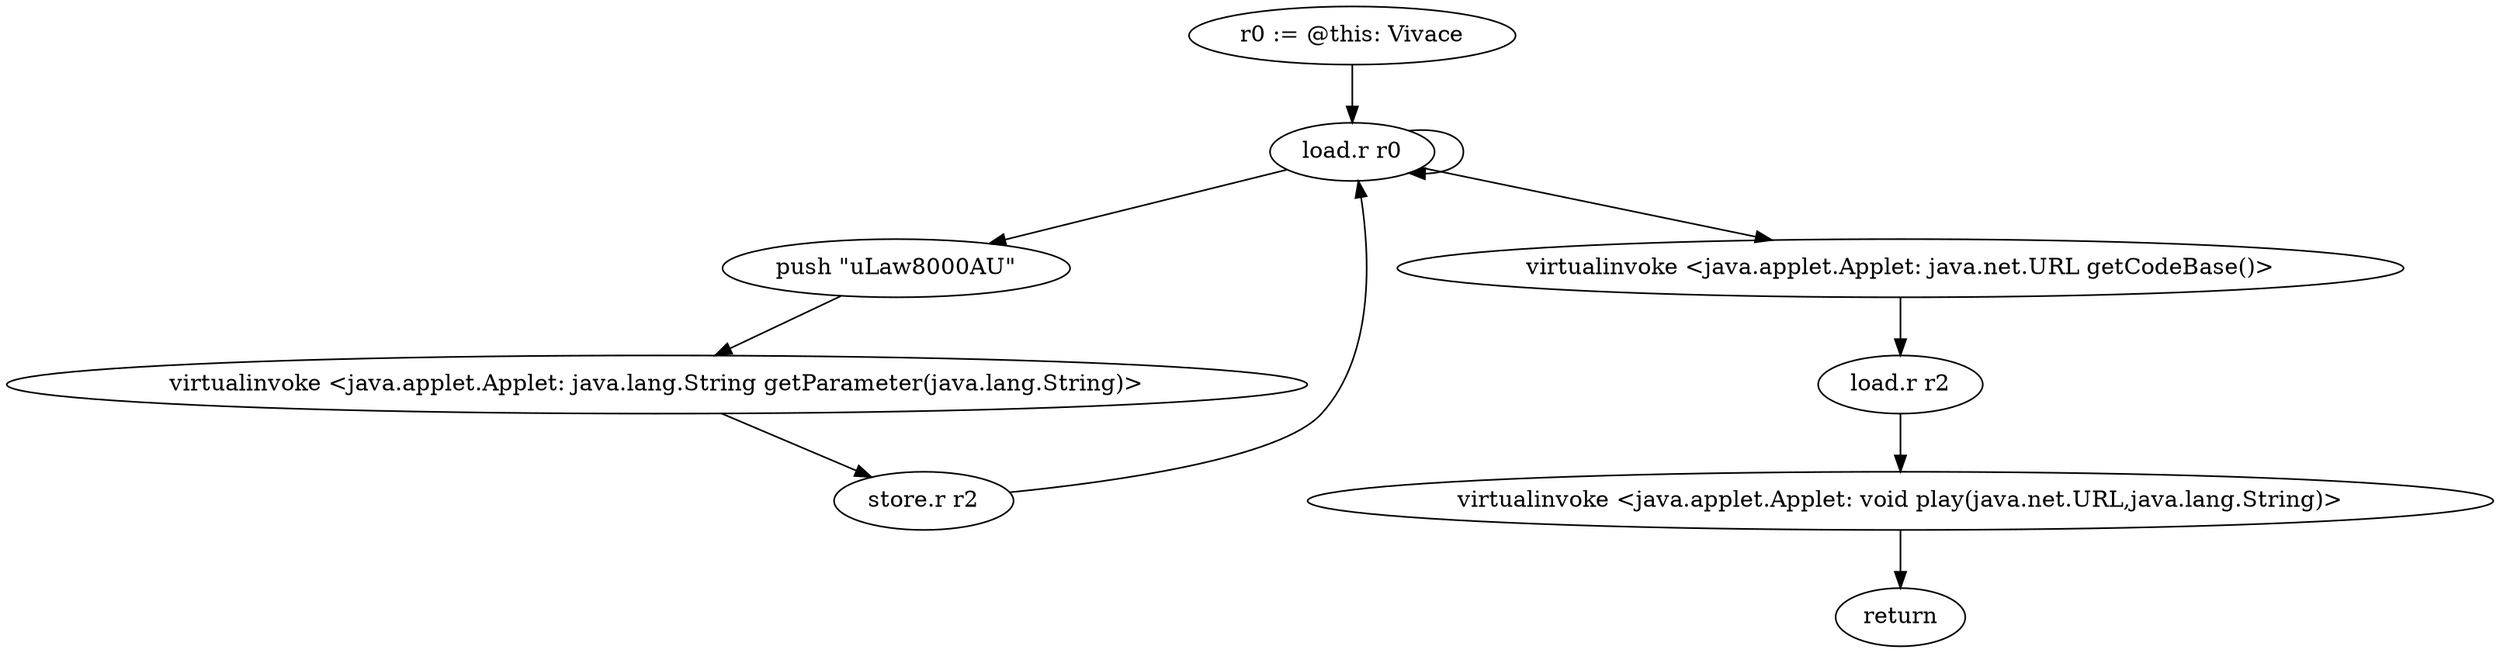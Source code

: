 digraph "" {
    "r0 := @this: Vivace"
    "load.r r0"
    "r0 := @this: Vivace"->"load.r r0";
    "load.r r0"->"load.r r0";
    "push \"uLaw8000AU\""
    "load.r r0"->"push \"uLaw8000AU\"";
    "virtualinvoke <java.applet.Applet: java.lang.String getParameter(java.lang.String)>"
    "push \"uLaw8000AU\""->"virtualinvoke <java.applet.Applet: java.lang.String getParameter(java.lang.String)>";
    "store.r r2"
    "virtualinvoke <java.applet.Applet: java.lang.String getParameter(java.lang.String)>"->"store.r r2";
    "store.r r2"->"load.r r0";
    "virtualinvoke <java.applet.Applet: java.net.URL getCodeBase()>"
    "load.r r0"->"virtualinvoke <java.applet.Applet: java.net.URL getCodeBase()>";
    "load.r r2"
    "virtualinvoke <java.applet.Applet: java.net.URL getCodeBase()>"->"load.r r2";
    "virtualinvoke <java.applet.Applet: void play(java.net.URL,java.lang.String)>"
    "load.r r2"->"virtualinvoke <java.applet.Applet: void play(java.net.URL,java.lang.String)>";
    "return"
    "virtualinvoke <java.applet.Applet: void play(java.net.URL,java.lang.String)>"->"return";
}
